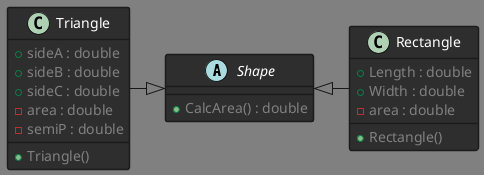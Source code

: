 @startuml

skinparam BackgroundColor Grey
skinparam ClassBackgroundColor 2e2e2e 
skinparam ClassBorderThickness 1.5
skinparam ClassBorderColor 1b1b1b
skinparam CircledCharacterFontColor Red
skinparam ClassAttributeFontColor Grey
skinparam ClassFontColor white

abstract class Shape
{
    + CalcArea() : double
}

class Rectangle 
{
    +Length : double
    +Width : double
    -area : double

    +Rectangle()
}

class Triangle 
{
    +sideA : double
    +sideB : double
    +sideC : double
    -area : double
    -semiP : double

    +Triangle()
}

Shape <|-right- Rectangle
Shape <|-left- Triangle

@enduml 